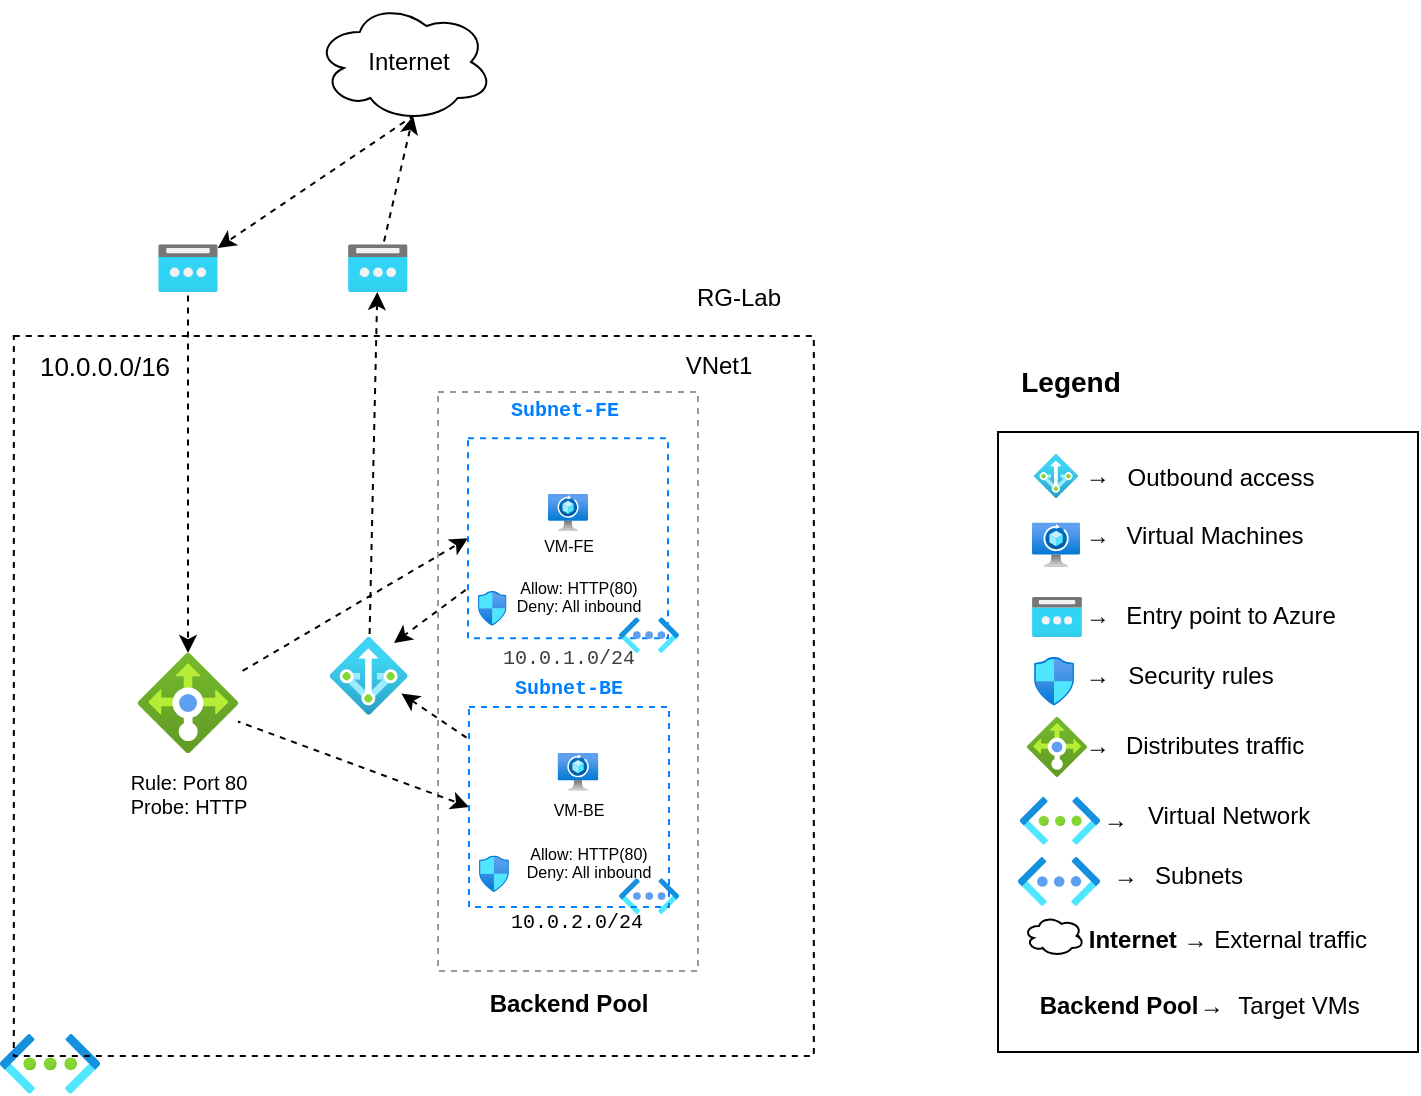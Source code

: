 <mxfile version="28.1.2">
  <diagram name="Project 1" id="fXQbgbXIES2rKZo9UI9D">
    <mxGraphModel dx="643" dy="3758" grid="1" gridSize="10" guides="1" tooltips="1" connect="1" arrows="1" fold="1" page="1" pageScale="1" pageWidth="850" pageHeight="1100" math="0" shadow="0">
      <root>
        <mxCell id="0" />
        <mxCell id="1" parent="0" />
        <mxCell id="0vhuOax-oZiGfvDgA9Jz-33" value="" style="ellipse;shape=cloud;whiteSpace=wrap;html=1;fillColor=none;" parent="1" vertex="1">
          <mxGeometry x="188.62" y="-3205" width="89" height="60" as="geometry" />
        </mxCell>
        <mxCell id="0vhuOax-oZiGfvDgA9Jz-34" value="Internet" style="text;html=1;align=center;verticalAlign=middle;resizable=0;points=[];autosize=1;strokeColor=none;fillColor=none;" parent="1" vertex="1">
          <mxGeometry x="205" y="-3190" width="60" height="30" as="geometry" />
        </mxCell>
        <mxCell id="riEmUQZMA9_rJhYm_ons-21" value="" style="rounded=0;whiteSpace=wrap;html=1;fillColor=none;strokeColor=#000000;dashed=1;opacity=40;" parent="1" vertex="1">
          <mxGeometry x="250.0" y="-3010.05" width="130" height="289.5" as="geometry" />
        </mxCell>
        <mxCell id="riEmUQZMA9_rJhYm_ons-22" value="" style="image;aspect=fixed;html=1;points=[];align=center;fontSize=12;image=img/lib/azure2/networking/Virtual_Networks.svg;" parent="1" vertex="1">
          <mxGeometry x="31.0" y="-2689" width="50" height="29.85" as="geometry" />
        </mxCell>
        <mxCell id="riEmUQZMA9_rJhYm_ons-23" value="" style="image;aspect=fixed;html=1;points=[];align=center;fontSize=12;image=img/lib/azure2/networking/Virtual_Networks_Classic.svg;" parent="1" vertex="1">
          <mxGeometry x="340.55" y="-2766.91" width="30" height="17.91" as="geometry" />
        </mxCell>
        <mxCell id="riEmUQZMA9_rJhYm_ons-24" value="" style="image;aspect=fixed;html=1;points=[];align=center;fontSize=12;image=img/lib/azure2/networking/Spot_VM.svg;" parent="1" vertex="1">
          <mxGeometry x="309.78" y="-2829.47" width="20.41" height="18.85" as="geometry" />
        </mxCell>
        <mxCell id="riEmUQZMA9_rJhYm_ons-25" value="" style="rounded=0;whiteSpace=wrap;html=1;fillColor=none;dashed=1;strokeWidth=1;perimeterSpacing=0;" parent="1" vertex="1">
          <mxGeometry x="37.91" y="-3038.0" width="400" height="360" as="geometry" />
        </mxCell>
        <mxCell id="riEmUQZMA9_rJhYm_ons-26" value="VNet1" style="text;html=1;align=center;verticalAlign=middle;resizable=0;points=[];autosize=1;strokeColor=none;fillColor=none;" parent="1" vertex="1">
          <mxGeometry x="360.41" y="-3038" width="60" height="30" as="geometry" />
        </mxCell>
        <mxCell id="riEmUQZMA9_rJhYm_ons-28" value="&lt;span style=&quot;color: rgb(0, 127, 255); font-family: Consolas, &amp;quot;Courier New&amp;quot;, monospace; white-space-collapse: preserve; background-color: rgb(255, 255, 255);&quot;&gt;&lt;font style=&quot;font-size: 10px;&quot;&gt;Subnet-FE&lt;/font&gt;&lt;/span&gt;" style="text;html=1;align=center;verticalAlign=middle;resizable=0;points=[];autosize=1;strokeColor=none;fillColor=none;fontStyle=1" parent="1" vertex="1">
          <mxGeometry x="277.62" y="-3016.91" width="70" height="30" as="geometry" />
        </mxCell>
        <mxCell id="riEmUQZMA9_rJhYm_ons-29" style="edgeStyle=none;html=1;exitX=0;exitY=0.5;exitDx=0;exitDy=0;dashed=1;flowAnimation=1;endArrow=none;endFill=0;startArrow=classic;startFill=1;" parent="1" source="riEmUQZMA9_rJhYm_ons-30" target="riEmUQZMA9_rJhYm_ons-42" edge="1">
          <mxGeometry relative="1" as="geometry" />
        </mxCell>
        <mxCell id="YB0RbFuuZSGboLQ-tP3C-6" style="edgeStyle=none;html=1;exitX=0;exitY=0.75;exitDx=0;exitDy=0;dashed=1;entryX=0.825;entryY=0.078;entryDx=0;entryDy=0;entryPerimeter=0;flowAnimation=1;" parent="1" source="riEmUQZMA9_rJhYm_ons-30" target="YB0RbFuuZSGboLQ-tP3C-1" edge="1">
          <mxGeometry relative="1" as="geometry" />
        </mxCell>
        <mxCell id="riEmUQZMA9_rJhYm_ons-30" value="" style="whiteSpace=wrap;html=1;aspect=fixed;dashed=1;fillColor=none;strokeColor=#007FFF;strokeWidth=1;" parent="1" vertex="1">
          <mxGeometry x="265" y="-2986.91" width="100" height="100" as="geometry" />
        </mxCell>
        <mxCell id="riEmUQZMA9_rJhYm_ons-31" value="&lt;span style=&quot;color: rgb(0, 127, 255); font-family: Consolas, &amp;quot;Courier New&amp;quot;, monospace; white-space-collapse: preserve; background-color: rgb(255, 255, 255);&quot;&gt;&lt;font style=&quot;font-size: 10px;&quot;&gt;Subnet-BE&lt;/font&gt;&lt;/span&gt;" style="text;html=1;align=center;verticalAlign=middle;resizable=0;points=[];autosize=1;strokeColor=none;fillColor=none;fontStyle=1" parent="1" vertex="1">
          <mxGeometry x="280.48" y="-2877.54" width="70" height="30" as="geometry" />
        </mxCell>
        <mxCell id="riEmUQZMA9_rJhYm_ons-32" value="" style="image;aspect=fixed;html=1;points=[];align=center;fontSize=12;image=img/lib/azure2/networking/Spot_VM.svg;" parent="1" vertex="1">
          <mxGeometry x="305" y="-2959" width="20" height="18.47" as="geometry" />
        </mxCell>
        <mxCell id="riEmUQZMA9_rJhYm_ons-33" value="" style="image;aspect=fixed;html=1;points=[];align=center;fontSize=12;image=img/lib/azure2/networking/Virtual_Networks_Classic.svg;" parent="1" vertex="1">
          <mxGeometry x="340.48" y="-2897.38" width="30" height="17.91" as="geometry" />
        </mxCell>
        <mxCell id="riEmUQZMA9_rJhYm_ons-34" value="&lt;span style=&quot;color: rgb(0, 0, 0); font-family: Consolas, &amp;quot;Courier New&amp;quot;, monospace; white-space-collapse: preserve;&quot;&gt;&lt;font style=&quot;line-height: 100%;&quot;&gt;10.0.2.0/24&lt;/font&gt;&lt;/span&gt;" style="text;html=1;align=center;verticalAlign=middle;resizable=0;points=[];autosize=1;strokeColor=none;fillColor=none;fontSize=10;" parent="1" vertex="1">
          <mxGeometry x="279.09" y="-2760" width="80" height="30" as="geometry" />
        </mxCell>
        <mxCell id="riEmUQZMA9_rJhYm_ons-35" value="&lt;span style=&quot;color: rgb(63, 63, 63); font-family: Consolas, &amp;quot;Courier New&amp;quot;, monospace; font-size: 10px; white-space-collapse: preserve;&quot;&gt;10.0.1.0/24&lt;/span&gt;" style="text;html=1;align=center;verticalAlign=middle;resizable=0;points=[];autosize=1;strokeColor=none;fillColor=none;" parent="1" vertex="1">
          <mxGeometry x="275" y="-2893.18" width="80" height="30" as="geometry" />
        </mxCell>
        <mxCell id="riEmUQZMA9_rJhYm_ons-36" value="VM-BE" style="text;html=1;align=center;verticalAlign=middle;resizable=0;points=[];autosize=1;strokeColor=none;fillColor=none;fontSize=8;" parent="1" vertex="1">
          <mxGeometry x="294.99" y="-2810.62" width="50" height="20" as="geometry" />
        </mxCell>
        <mxCell id="riEmUQZMA9_rJhYm_ons-37" value="&lt;font style=&quot;font-size: 8px;&quot;&gt;VM-FE&lt;/font&gt;" style="text;html=1;align=center;verticalAlign=middle;resizable=0;points=[];autosize=1;strokeColor=none;fillColor=none;fontStyle=0" parent="1" vertex="1">
          <mxGeometry x="290" y="-2948.63" width="50" height="30" as="geometry" />
        </mxCell>
        <mxCell id="riEmUQZMA9_rJhYm_ons-38" value="" style="image;aspect=fixed;html=1;points=[];align=center;fontSize=12;image=img/lib/azure2/networking/Network_Security_Groups.svg;" parent="1" vertex="1">
          <mxGeometry x="270.48" y="-2778.21" width="15" height="18.21" as="geometry" />
        </mxCell>
        <mxCell id="riEmUQZMA9_rJhYm_ons-39" style="edgeStyle=none;html=1;exitX=0;exitY=0.5;exitDx=0;exitDy=0;dashed=1;flowAnimation=1;endArrow=none;endFill=0;startArrow=classic;startFill=1;" parent="1" source="riEmUQZMA9_rJhYm_ons-40" target="riEmUQZMA9_rJhYm_ons-42" edge="1">
          <mxGeometry relative="1" as="geometry" />
        </mxCell>
        <mxCell id="riEmUQZMA9_rJhYm_ons-40" value="" style="whiteSpace=wrap;html=1;aspect=fixed;fillColor=none;dashed=1;strokeColor=#007FFF;strokeWidth=1;" parent="1" vertex="1">
          <mxGeometry x="265.48" y="-2852.54" width="100" height="100" as="geometry" />
        </mxCell>
        <mxCell id="riEmUQZMA9_rJhYm_ons-41" value="&lt;font&gt;10.0.0.0/16&lt;/font&gt;" style="text;html=1;align=center;verticalAlign=middle;resizable=0;points=[];autosize=1;strokeColor=none;fillColor=none;fontSize=13;" parent="1" vertex="1">
          <mxGeometry x="37.91" y="-3038" width="90" height="30" as="geometry" />
        </mxCell>
        <mxCell id="riEmUQZMA9_rJhYm_ons-48" value="" style="edgeStyle=none;html=1;dashed=1;flowAnimation=1;startArrow=classic;startFill=1;endArrow=none;endFill=0;" parent="1" source="riEmUQZMA9_rJhYm_ons-42" target="riEmUQZMA9_rJhYm_ons-47" edge="1">
          <mxGeometry relative="1" as="geometry" />
        </mxCell>
        <mxCell id="riEmUQZMA9_rJhYm_ons-42" value="" style="image;aspect=fixed;html=1;points=[];align=center;fontSize=12;image=img/lib/azure2/networking/Load_Balancers.svg;" parent="1" vertex="1">
          <mxGeometry x="100" y="-2879.47" width="50" height="50" as="geometry" />
        </mxCell>
        <mxCell id="riEmUQZMA9_rJhYm_ons-43" value="" style="image;aspect=fixed;html=1;points=[];align=center;fontSize=12;image=img/lib/azure2/networking/Network_Security_Groups.svg;" parent="1" vertex="1">
          <mxGeometry x="270" y="-2910.51" width="14.27" height="17.33" as="geometry" />
        </mxCell>
        <mxCell id="riEmUQZMA9_rJhYm_ons-45" value="&lt;div&gt;Rule: Port 80&lt;/div&gt;&lt;div&gt;&lt;span style=&quot;background-color: transparent;&quot;&gt;&amp;nbsp; Probe: HTTP&amp;nbsp;&amp;nbsp;&lt;/span&gt;&lt;/div&gt;" style="text;html=1;align=center;verticalAlign=middle;resizable=0;points=[];autosize=1;strokeColor=none;fillColor=none;fontSize=10;" parent="1" vertex="1">
          <mxGeometry x="80" y="-2829.47" width="90" height="40" as="geometry" />
        </mxCell>
        <mxCell id="riEmUQZMA9_rJhYm_ons-46" value="Backend Pool" style="text;html=1;align=center;verticalAlign=middle;resizable=0;points=[];autosize=1;strokeColor=none;fillColor=none;fontStyle=1" parent="1" vertex="1">
          <mxGeometry x="265.48" y="-2719" width="100" height="30" as="geometry" />
        </mxCell>
        <mxCell id="riEmUQZMA9_rJhYm_ons-49" value="" style="edgeStyle=none;html=1;entryX=0.55;entryY=0.95;entryDx=0;entryDy=0;entryPerimeter=0;dashed=1;flowAnimation=1;startArrow=classic;startFill=1;endArrow=none;endFill=0;" parent="1" source="riEmUQZMA9_rJhYm_ons-47" target="0vhuOax-oZiGfvDgA9Jz-33" edge="1">
          <mxGeometry relative="1" as="geometry">
            <mxPoint x="89.085" y="-3081.66" as="targetPoint" />
          </mxGeometry>
        </mxCell>
        <mxCell id="riEmUQZMA9_rJhYm_ons-47" value="" style="image;aspect=fixed;html=1;points=[];align=center;fontSize=12;image=img/lib/azure2/networking/Public_IP_Addresses.svg;" parent="1" vertex="1">
          <mxGeometry x="110.09" y="-3083.85" width="29.81" height="23.85" as="geometry" />
        </mxCell>
        <mxCell id="riEmUQZMA9_rJhYm_ons-50" value="Allow: HTTP(80)" style="text;html=1;align=center;verticalAlign=middle;resizable=0;points=[];autosize=1;strokeColor=none;fillColor=none;fontSize=8;" parent="1" vertex="1">
          <mxGeometry x="280.41" y="-2921.91" width="80" height="20" as="geometry" />
        </mxCell>
        <mxCell id="riEmUQZMA9_rJhYm_ons-51" value="Deny: All inbound" style="text;html=1;align=center;verticalAlign=middle;resizable=0;points=[];autosize=1;strokeColor=none;fillColor=none;fontSize=8;" parent="1" vertex="1">
          <mxGeometry x="275.48" y="-2913.18" width="90" height="20" as="geometry" />
        </mxCell>
        <mxCell id="riEmUQZMA9_rJhYm_ons-52" value="Deny: All inbound" style="text;html=1;align=center;verticalAlign=middle;resizable=0;points=[];autosize=1;strokeColor=none;fillColor=none;fontSize=8;" parent="1" vertex="1">
          <mxGeometry x="280" y="-2780" width="90" height="20" as="geometry" />
        </mxCell>
        <mxCell id="riEmUQZMA9_rJhYm_ons-53" value="Allow: HTTP(80)" style="text;html=1;align=center;verticalAlign=middle;resizable=0;points=[];autosize=1;strokeColor=none;fillColor=none;fontSize=8;" parent="1" vertex="1">
          <mxGeometry x="285.48" y="-2789.47" width="80" height="20" as="geometry" />
        </mxCell>
        <mxCell id="riEmUQZMA9_rJhYm_ons-57" value="RG-Lab" style="text;html=1;align=center;verticalAlign=middle;resizable=0;points=[];autosize=1;strokeColor=none;fillColor=none;" parent="1" vertex="1">
          <mxGeometry x="365" y="-3072" width="70" height="30" as="geometry" />
        </mxCell>
        <mxCell id="riEmUQZMA9_rJhYm_ons-60" value="" style="whiteSpace=wrap;html=1;" parent="1" vertex="1">
          <mxGeometry x="530" y="-2990" width="210" height="310" as="geometry" />
        </mxCell>
        <mxCell id="riEmUQZMA9_rJhYm_ons-90" value="" style="image;aspect=fixed;html=1;points=[];align=center;fontSize=12;image=img/lib/azure2/networking/Public_IP_Addresses.svg;" parent="1" vertex="1">
          <mxGeometry x="547" y="-2907.54" width="25" height="20" as="geometry" />
        </mxCell>
        <mxCell id="riEmUQZMA9_rJhYm_ons-91" value="" style="image;aspect=fixed;html=1;points=[];align=center;fontSize=12;image=img/lib/azure2/networking/Virtual_Networks.svg;" parent="1" vertex="1">
          <mxGeometry x="541" y="-2807.54" width="40" height="23.88" as="geometry" />
        </mxCell>
        <mxCell id="riEmUQZMA9_rJhYm_ons-92" value="" style="image;aspect=fixed;html=1;points=[];align=center;fontSize=12;image=img/lib/azure2/networking/Virtual_Networks_Classic.svg;" parent="1" vertex="1">
          <mxGeometry x="540" y="-2777.54" width="41" height="24.48" as="geometry" />
        </mxCell>
        <mxCell id="riEmUQZMA9_rJhYm_ons-93" value="" style="image;aspect=fixed;html=1;points=[];align=center;fontSize=12;image=img/lib/azure2/networking/Load_Balancers.svg;" parent="1" vertex="1">
          <mxGeometry x="544.5" y="-2847.54" width="30" height="30" as="geometry" />
        </mxCell>
        <mxCell id="riEmUQZMA9_rJhYm_ons-94" value="" style="image;aspect=fixed;html=1;points=[];align=center;fontSize=12;image=img/lib/azure2/networking/Network_Security_Groups.svg;" parent="1" vertex="1">
          <mxGeometry x="548.02" y="-2877.54" width="20" height="24.29" as="geometry" />
        </mxCell>
        <mxCell id="riEmUQZMA9_rJhYm_ons-95" value="" style="image;aspect=fixed;html=1;points=[];align=center;fontSize=12;image=img/lib/azure2/networking/Spot_VM.svg;" parent="1" vertex="1">
          <mxGeometry x="547" y="-2944.72" width="24" height="22.17" as="geometry" />
        </mxCell>
        <mxCell id="riEmUQZMA9_rJhYm_ons-96" value="&lt;font style=&quot;font-size: 15px;&quot;&gt;☁️&lt;/font&gt; &lt;strong data-end=&quot;108&quot; data-start=&quot;96&quot;&gt;Internet&lt;/strong&gt; → External traffic" style="text;html=1;align=center;verticalAlign=middle;resizable=0;points=[];autosize=1;strokeColor=none;fillColor=none;" parent="1" vertex="1">
          <mxGeometry x="540" y="-2753.06" width="190" height="30" as="geometry" />
        </mxCell>
        <mxCell id="riEmUQZMA9_rJhYm_ons-97" value="" style="ellipse;shape=cloud;whiteSpace=wrap;html=1;fillColor=default;" parent="1" vertex="1">
          <mxGeometry x="543.02" y="-2748.06" width="30" height="20" as="geometry" />
        </mxCell>
        <mxCell id="riEmUQZMA9_rJhYm_ons-98" value=" Entry point to Azure" style="text;html=1;align=center;verticalAlign=middle;resizable=0;points=[];autosize=1;strokeColor=none;fillColor=none;" parent="1" vertex="1">
          <mxGeometry x="581" y="-2912.54" width="130" height="30" as="geometry" />
        </mxCell>
        <mxCell id="riEmUQZMA9_rJhYm_ons-99" value="Distributes traffic" style="text;html=1;align=center;verticalAlign=middle;resizable=0;points=[];autosize=1;strokeColor=none;fillColor=none;" parent="1" vertex="1">
          <mxGeometry x="583.02" y="-2847.54" width="110" height="30" as="geometry" />
        </mxCell>
        <mxCell id="riEmUQZMA9_rJhYm_ons-100" value="&lt;b&gt;Backend Pool&lt;/b&gt;" style="text;html=1;align=center;verticalAlign=middle;resizable=0;points=[];autosize=1;strokeColor=none;fillColor=none;" parent="1" vertex="1">
          <mxGeometry x="540" y="-2717.54" width="100" height="30" as="geometry" />
        </mxCell>
        <mxCell id="riEmUQZMA9_rJhYm_ons-101" value="Target VMs" style="text;html=1;align=center;verticalAlign=middle;resizable=0;points=[];autosize=1;strokeColor=none;fillColor=none;" parent="1" vertex="1">
          <mxGeometry x="640" y="-2717.54" width="80" height="30" as="geometry" />
        </mxCell>
        <mxCell id="riEmUQZMA9_rJhYm_ons-102" value="&lt;span style=&quot;color: rgb(0, 0, 0);&quot;&gt;→&amp;nbsp;&lt;/span&gt;" style="text;html=1;align=center;verticalAlign=middle;resizable=0;points=[];autosize=1;strokeColor=none;fillColor=none;" parent="1" vertex="1">
          <mxGeometry x="561" y="-2912.54" width="40" height="30" as="geometry" />
        </mxCell>
        <mxCell id="riEmUQZMA9_rJhYm_ons-103" value="&lt;span style=&quot;color: rgb(0, 0, 0);&quot;&gt;→&amp;nbsp;&lt;/span&gt;" style="text;html=1;align=center;verticalAlign=middle;resizable=0;points=[];autosize=1;strokeColor=none;fillColor=none;" parent="1" vertex="1">
          <mxGeometry x="618.02" y="-2717.54" width="40" height="30" as="geometry" />
        </mxCell>
        <mxCell id="riEmUQZMA9_rJhYm_ons-104" value="&lt;span style=&quot;color: rgb(0, 0, 0);&quot;&gt;→&amp;nbsp;&lt;/span&gt;" style="text;html=1;align=center;verticalAlign=middle;resizable=0;points=[];autosize=1;strokeColor=none;fillColor=none;" parent="1" vertex="1">
          <mxGeometry x="561" y="-2847.54" width="40" height="30" as="geometry" />
        </mxCell>
        <mxCell id="riEmUQZMA9_rJhYm_ons-105" value="&lt;span style=&quot;color: rgb(0, 0, 0);&quot;&gt;→&amp;nbsp;&lt;/span&gt;" style="text;html=1;align=center;verticalAlign=middle;resizable=0;points=[];autosize=1;strokeColor=none;fillColor=none;" parent="1" vertex="1">
          <mxGeometry x="561" y="-2952.55" width="40" height="30" as="geometry" />
        </mxCell>
        <mxCell id="riEmUQZMA9_rJhYm_ons-106" value="&lt;span style=&quot;color: rgb(0, 0, 0);&quot;&gt;→&amp;nbsp;&lt;/span&gt;" style="text;html=1;align=center;verticalAlign=middle;resizable=0;points=[];autosize=1;strokeColor=none;fillColor=none;" parent="1" vertex="1">
          <mxGeometry x="561" y="-2882.54" width="40" height="30" as="geometry" />
        </mxCell>
        <mxCell id="riEmUQZMA9_rJhYm_ons-107" value="&lt;span style=&quot;color: rgb(0, 0, 0);&quot;&gt;→&amp;nbsp;&lt;/span&gt;" style="text;html=1;align=center;verticalAlign=middle;resizable=0;points=[];autosize=1;strokeColor=none;fillColor=none;" parent="1" vertex="1">
          <mxGeometry x="570" y="-2810.6" width="40" height="30" as="geometry" />
        </mxCell>
        <mxCell id="riEmUQZMA9_rJhYm_ons-108" value="&lt;span style=&quot;color: rgb(0, 0, 0);&quot;&gt;→&amp;nbsp;&lt;/span&gt;" style="text;html=1;align=center;verticalAlign=middle;resizable=0;points=[];autosize=1;strokeColor=none;fillColor=none;" parent="1" vertex="1">
          <mxGeometry x="575.04" y="-2783.06" width="40" height="30" as="geometry" />
        </mxCell>
        <mxCell id="riEmUQZMA9_rJhYm_ons-109" value=" Security rules" style="text;html=1;align=center;verticalAlign=middle;resizable=0;points=[];autosize=1;strokeColor=none;fillColor=none;" parent="1" vertex="1">
          <mxGeometry x="581" y="-2882.54" width="100" height="30" as="geometry" />
        </mxCell>
        <mxCell id="riEmUQZMA9_rJhYm_ons-110" value="Virtual Network" style="text;html=1;align=center;verticalAlign=middle;resizable=0;points=[];autosize=1;strokeColor=none;fillColor=none;" parent="1" vertex="1">
          <mxGeometry x="595" y="-2813.06" width="100" height="30" as="geometry" />
        </mxCell>
        <mxCell id="riEmUQZMA9_rJhYm_ons-111" value="Subnets" style="text;html=1;align=center;verticalAlign=middle;resizable=0;points=[];autosize=1;strokeColor=none;fillColor=none;" parent="1" vertex="1">
          <mxGeometry x="595" y="-2783.06" width="70" height="30" as="geometry" />
        </mxCell>
        <mxCell id="riEmUQZMA9_rJhYm_ons-112" value="Virtual Machines" style="text;html=1;align=center;verticalAlign=middle;resizable=0;points=[];autosize=1;strokeColor=none;fillColor=none;" parent="1" vertex="1">
          <mxGeometry x="583.02" y="-2952.55" width="110" height="30" as="geometry" />
        </mxCell>
        <mxCell id="riEmUQZMA9_rJhYm_ons-113" value="&lt;font style=&quot;font-size: 14px;&quot;&gt;Legend&lt;/font&gt;" style="text;html=1;align=center;verticalAlign=middle;resizable=0;points=[];autosize=1;strokeColor=none;fillColor=none;fontStyle=1" parent="1" vertex="1">
          <mxGeometry x="531" y="-3030" width="70" height="30" as="geometry" />
        </mxCell>
        <mxCell id="YB0RbFuuZSGboLQ-tP3C-5" style="edgeStyle=none;html=1;dashed=1;flowAnimation=1;" parent="1" source="YB0RbFuuZSGboLQ-tP3C-1" target="YB0RbFuuZSGboLQ-tP3C-4" edge="1">
          <mxGeometry relative="1" as="geometry" />
        </mxCell>
        <mxCell id="YB0RbFuuZSGboLQ-tP3C-1" value="" style="image;aspect=fixed;html=1;points=[];align=center;fontSize=12;image=img/lib/azure2/networking/NAT.svg;" parent="1" vertex="1">
          <mxGeometry x="195.85" y="-2887.54" width="38.96" height="38.96" as="geometry" />
        </mxCell>
        <mxCell id="YB0RbFuuZSGboLQ-tP3C-11" value="" style="edgeStyle=none;html=1;dashed=1;flowAnimation=1;entryX=0.55;entryY=0.95;entryDx=0;entryDy=0;entryPerimeter=0;" parent="1" source="YB0RbFuuZSGboLQ-tP3C-4" target="0vhuOax-oZiGfvDgA9Jz-33" edge="1">
          <mxGeometry relative="1" as="geometry" />
        </mxCell>
        <mxCell id="YB0RbFuuZSGboLQ-tP3C-4" value="" style="image;aspect=fixed;html=1;points=[];align=center;fontSize=12;image=img/lib/azure2/networking/Public_IP_Addresses.svg;" parent="1" vertex="1">
          <mxGeometry x="205" y="-3083.85" width="29.81" height="23.85" as="geometry" />
        </mxCell>
        <mxCell id="YB0RbFuuZSGboLQ-tP3C-7" style="edgeStyle=none;html=1;dashed=1;flowAnimation=1;entryX=0.92;entryY=0.727;entryDx=0;entryDy=0;entryPerimeter=0;" parent="1" source="riEmUQZMA9_rJhYm_ons-40" target="YB0RbFuuZSGboLQ-tP3C-1" edge="1">
          <mxGeometry relative="1" as="geometry" />
        </mxCell>
        <mxCell id="YB0RbFuuZSGboLQ-tP3C-8" value="" style="image;aspect=fixed;html=1;points=[];align=center;fontSize=12;image=img/lib/azure2/networking/NAT.svg;" parent="1" vertex="1">
          <mxGeometry x="548.02" y="-2979" width="21.98" height="21.98" as="geometry" />
        </mxCell>
        <mxCell id="YB0RbFuuZSGboLQ-tP3C-9" value="Outbound access" style="text;html=1;align=center;verticalAlign=middle;resizable=0;points=[];autosize=1;strokeColor=none;fillColor=none;" parent="1" vertex="1">
          <mxGeometry x="581" y="-2981.91" width="120" height="30" as="geometry" />
        </mxCell>
        <mxCell id="YB0RbFuuZSGboLQ-tP3C-10" value="&lt;span style=&quot;color: rgb(0, 0, 0);&quot;&gt;→&amp;nbsp;&lt;/span&gt;" style="text;html=1;align=center;verticalAlign=middle;resizable=0;points=[];autosize=1;strokeColor=none;fillColor=none;" parent="1" vertex="1">
          <mxGeometry x="561" y="-2983.01" width="40" height="30" as="geometry" />
        </mxCell>
      </root>
    </mxGraphModel>
  </diagram>
</mxfile>
